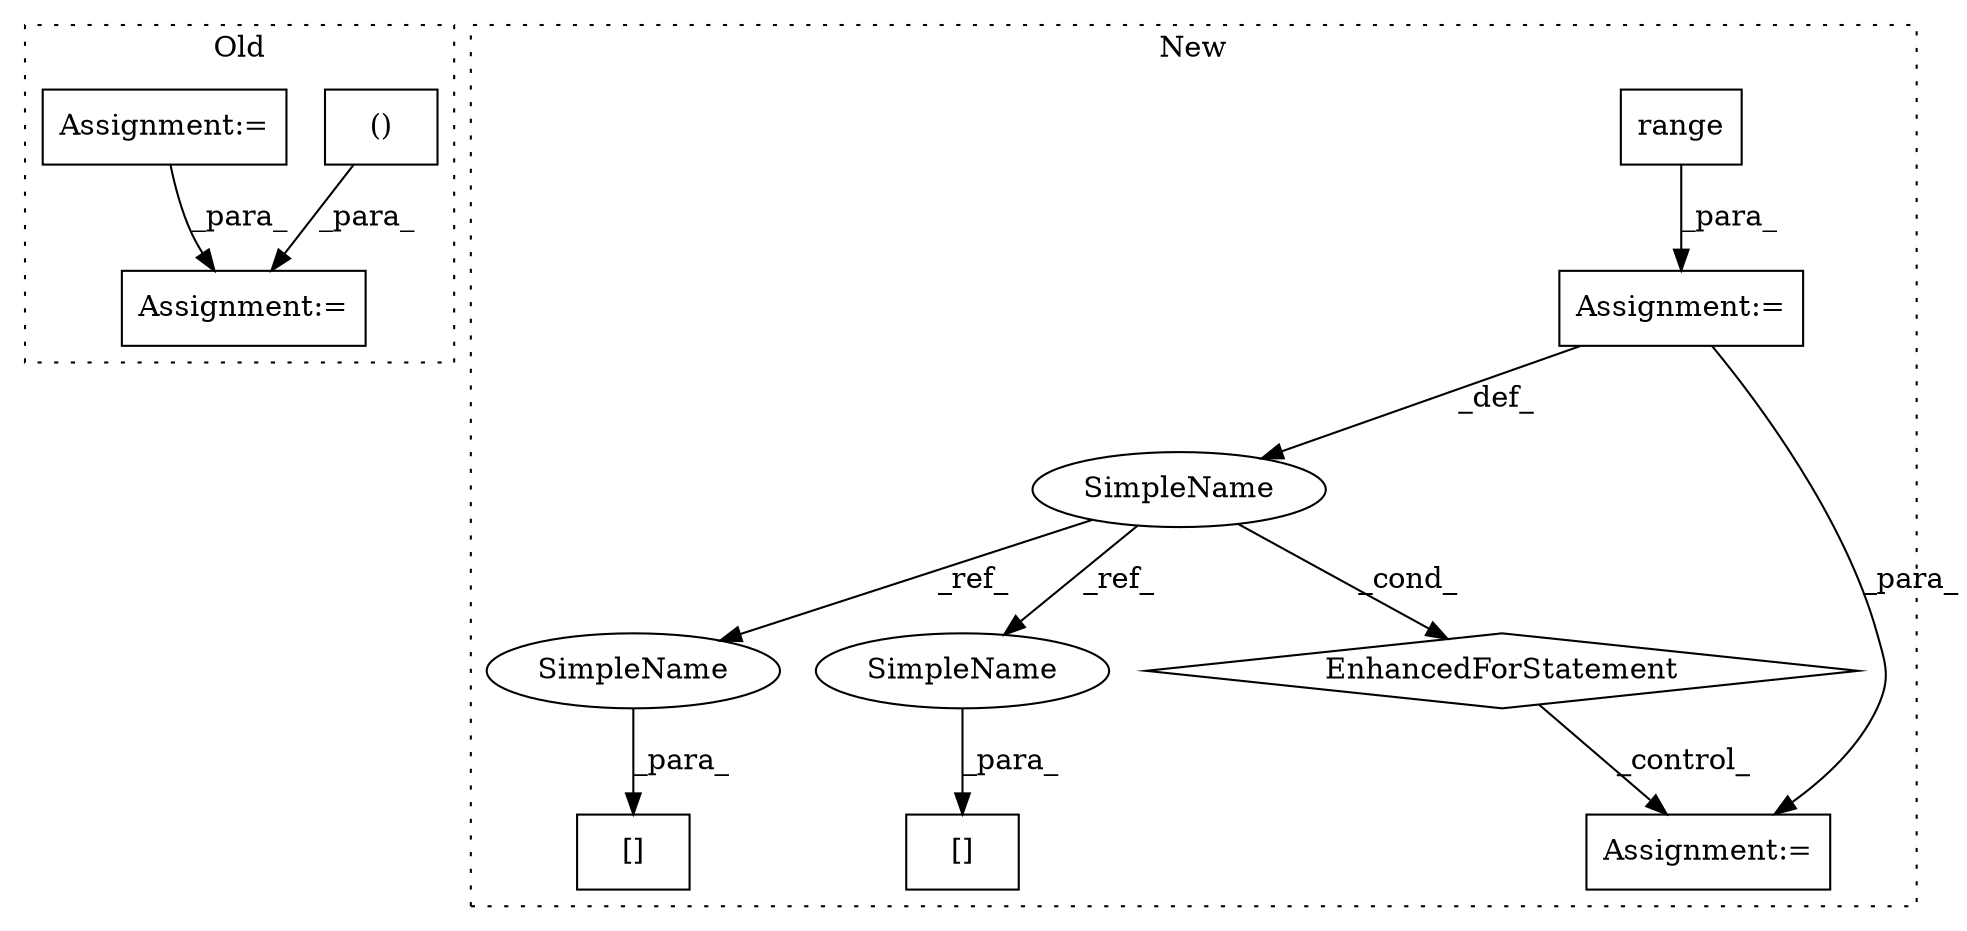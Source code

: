 digraph G {
subgraph cluster0 {
1 [label="()" a="106" s="17494" l="15" shape="box"];
8 [label="Assignment:=" a="7" s="17677,17779" l="64,2" shape="box"];
10 [label="Assignment:=" a="7" s="17563" l="1" shape="box"];
label = "Old";
style="dotted";
}
subgraph cluster1 {
2 [label="range" a="32" s="17369,17380" l="6,1" shape="box"];
3 [label="Assignment:=" a="7" s="17301,17381" l="53,2" shape="box"];
4 [label="EnhancedForStatement" a="70" s="17301,17381" l="53,2" shape="diamond"];
5 [label="[]" a="2" s="17515,17539" l="16,1" shape="box"];
6 [label="SimpleName" a="42" s="17358" l="8" shape="ellipse"];
7 [label="Assignment:=" a="7" s="17399" l="1" shape="box"];
9 [label="[]" a="2" s="17478,17502" l="16,1" shape="box"];
11 [label="SimpleName" a="42" s="17531" l="8" shape="ellipse"];
12 [label="SimpleName" a="42" s="17494" l="8" shape="ellipse"];
label = "New";
style="dotted";
}
1 -> 8 [label="_para_"];
2 -> 3 [label="_para_"];
3 -> 7 [label="_para_"];
3 -> 6 [label="_def_"];
4 -> 7 [label="_control_"];
6 -> 11 [label="_ref_"];
6 -> 4 [label="_cond_"];
6 -> 12 [label="_ref_"];
10 -> 8 [label="_para_"];
11 -> 5 [label="_para_"];
12 -> 9 [label="_para_"];
}